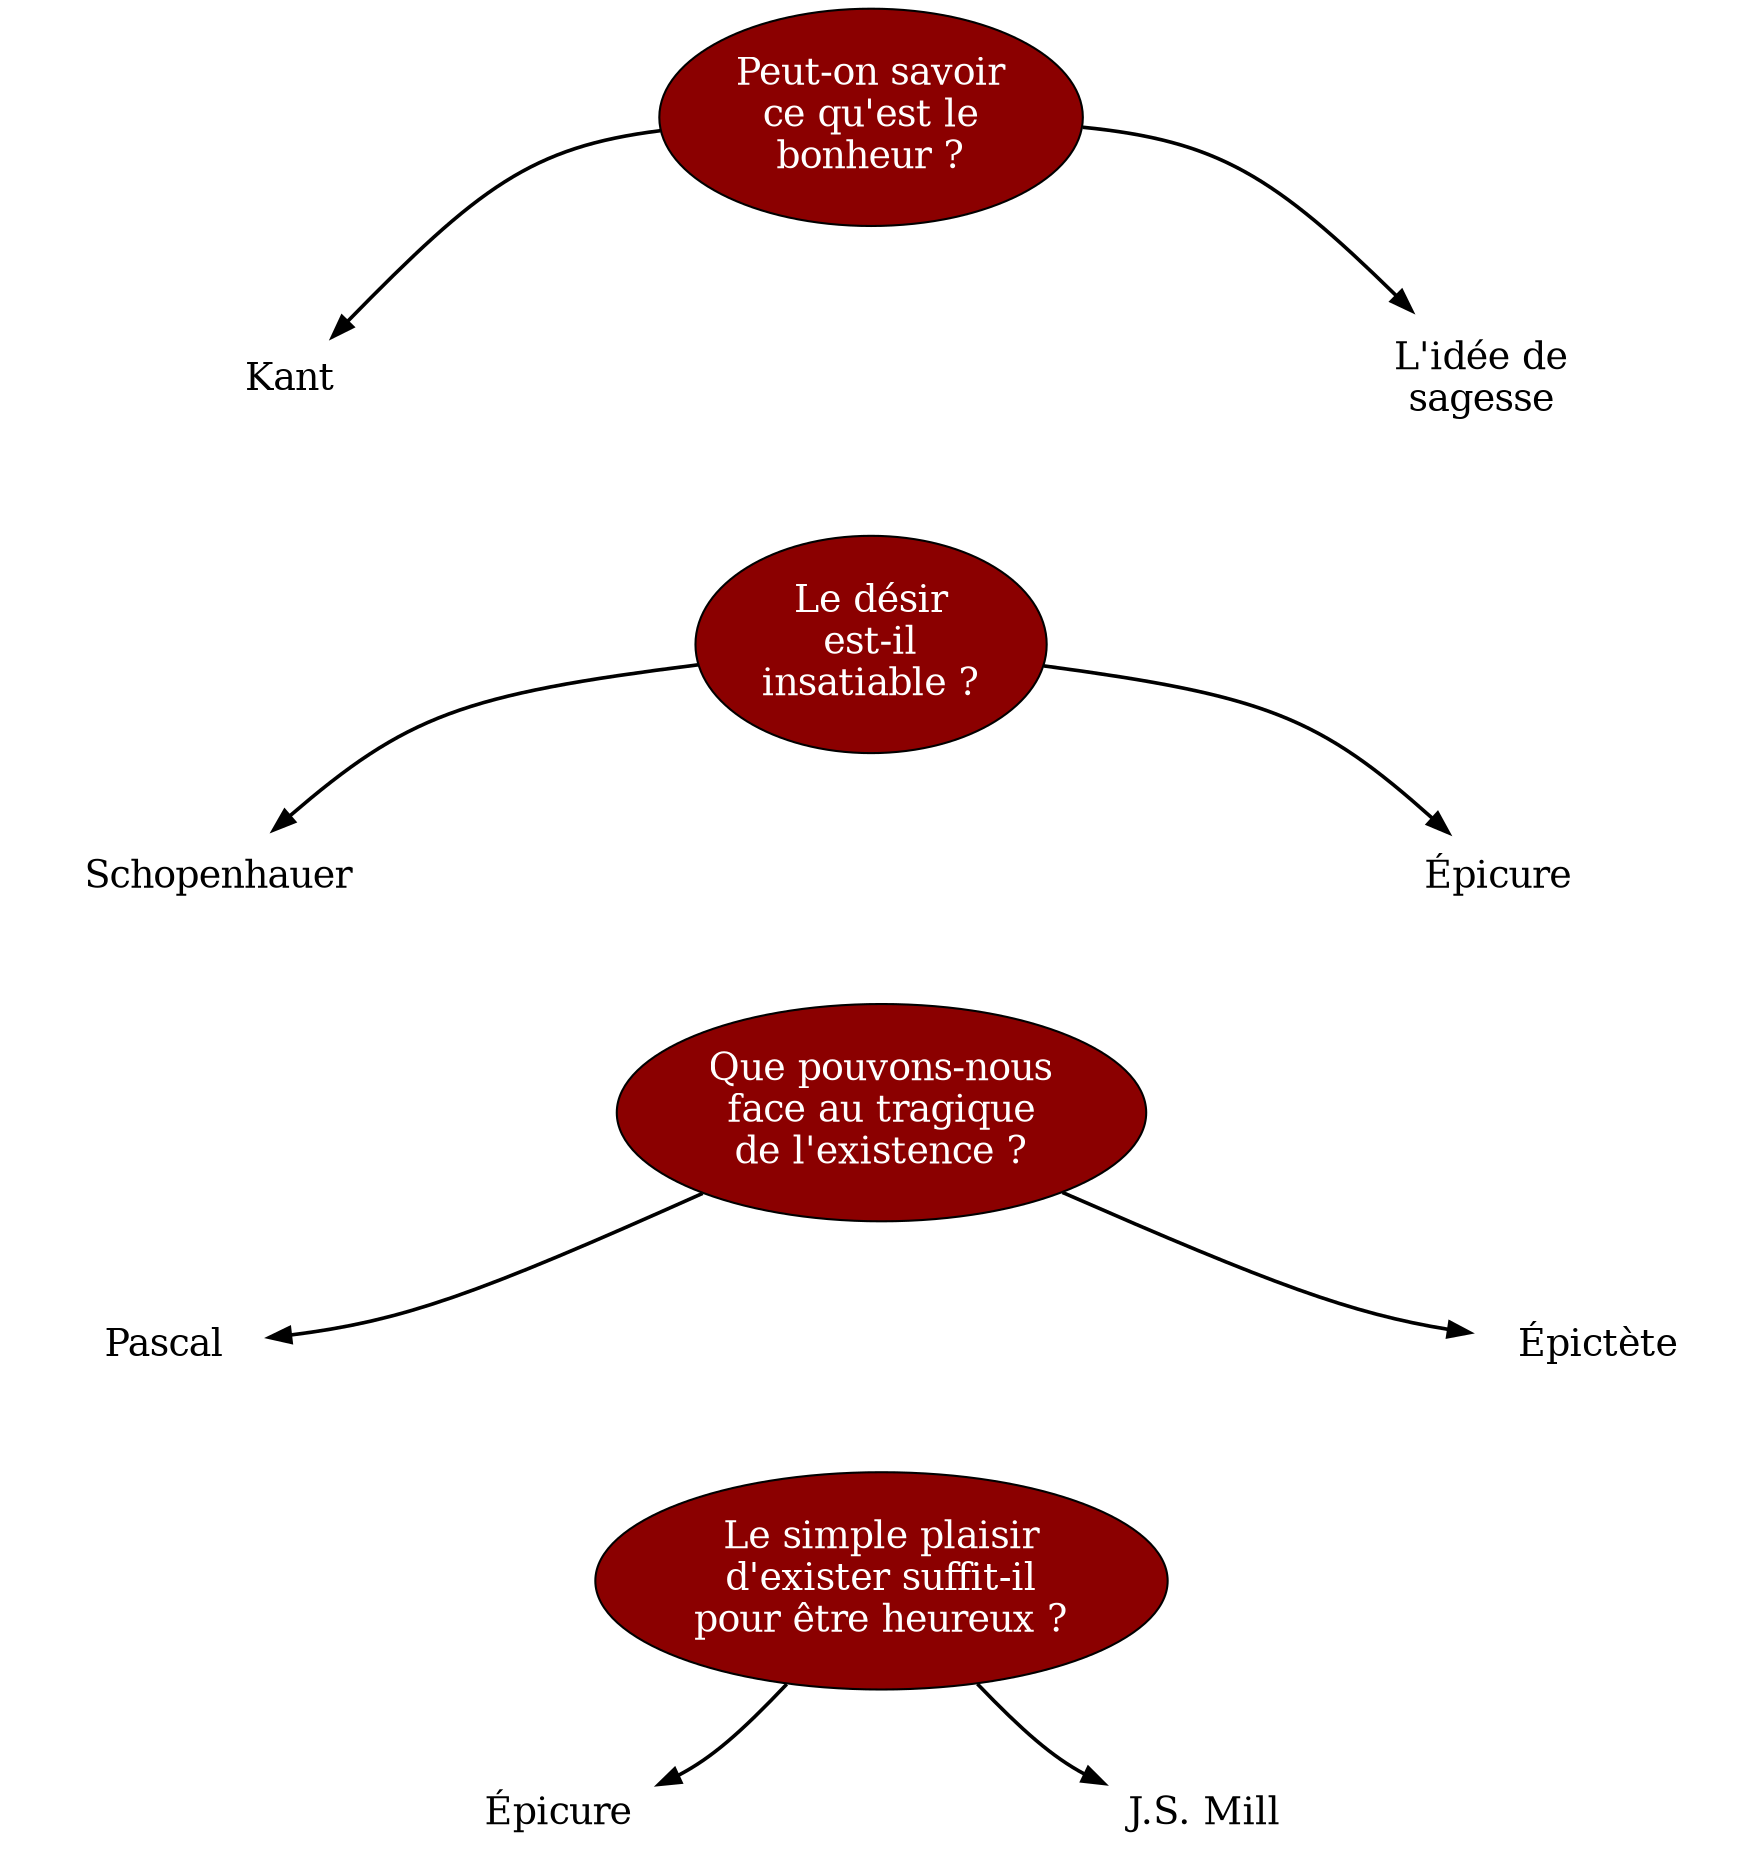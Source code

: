 digraph G {
splines=curved
nodesep=2
node[style="rounded, filled", shape=oval, margin=0.1, fillcolor=red4, penwidth=1, fontsize=18, fontcolor=white]
edge[style=invis]

a[label="Peut-on savoir
ce qu'est le
bonheur ?"]
b[label="Que pouvons-nous
face au tragique
de l'existence ?"]
c[label="Le désir
est-il
insatiable ?"]
d[label="Le simple plaisir
d'exister suffit-il
pour être heureux ?"]

a->c->b->d[minlen=2]

node[color=red4, fillcolor=white, fontcolor=black, penwidth=0]
edge[style="", penwidth=1.75]
a->{a1,a2}
b->{b1,b2}
c->{c1,c2}
d->{d1,d2}

{rank=same
a1,a2}

a1->c1->b1->d1[style=invis]
a2->c2->b2->d2[style=invis]

a1[label="Kant"]
a2[label="L'idée de
sagesse"]
b1[label="Pascal"]
b2[label="Épictète"]
c1[label="Schopenhauer"]
c2[label="Épicure"]
d1[label="Épicure"]
d2[label="J.S. Mill"]



}